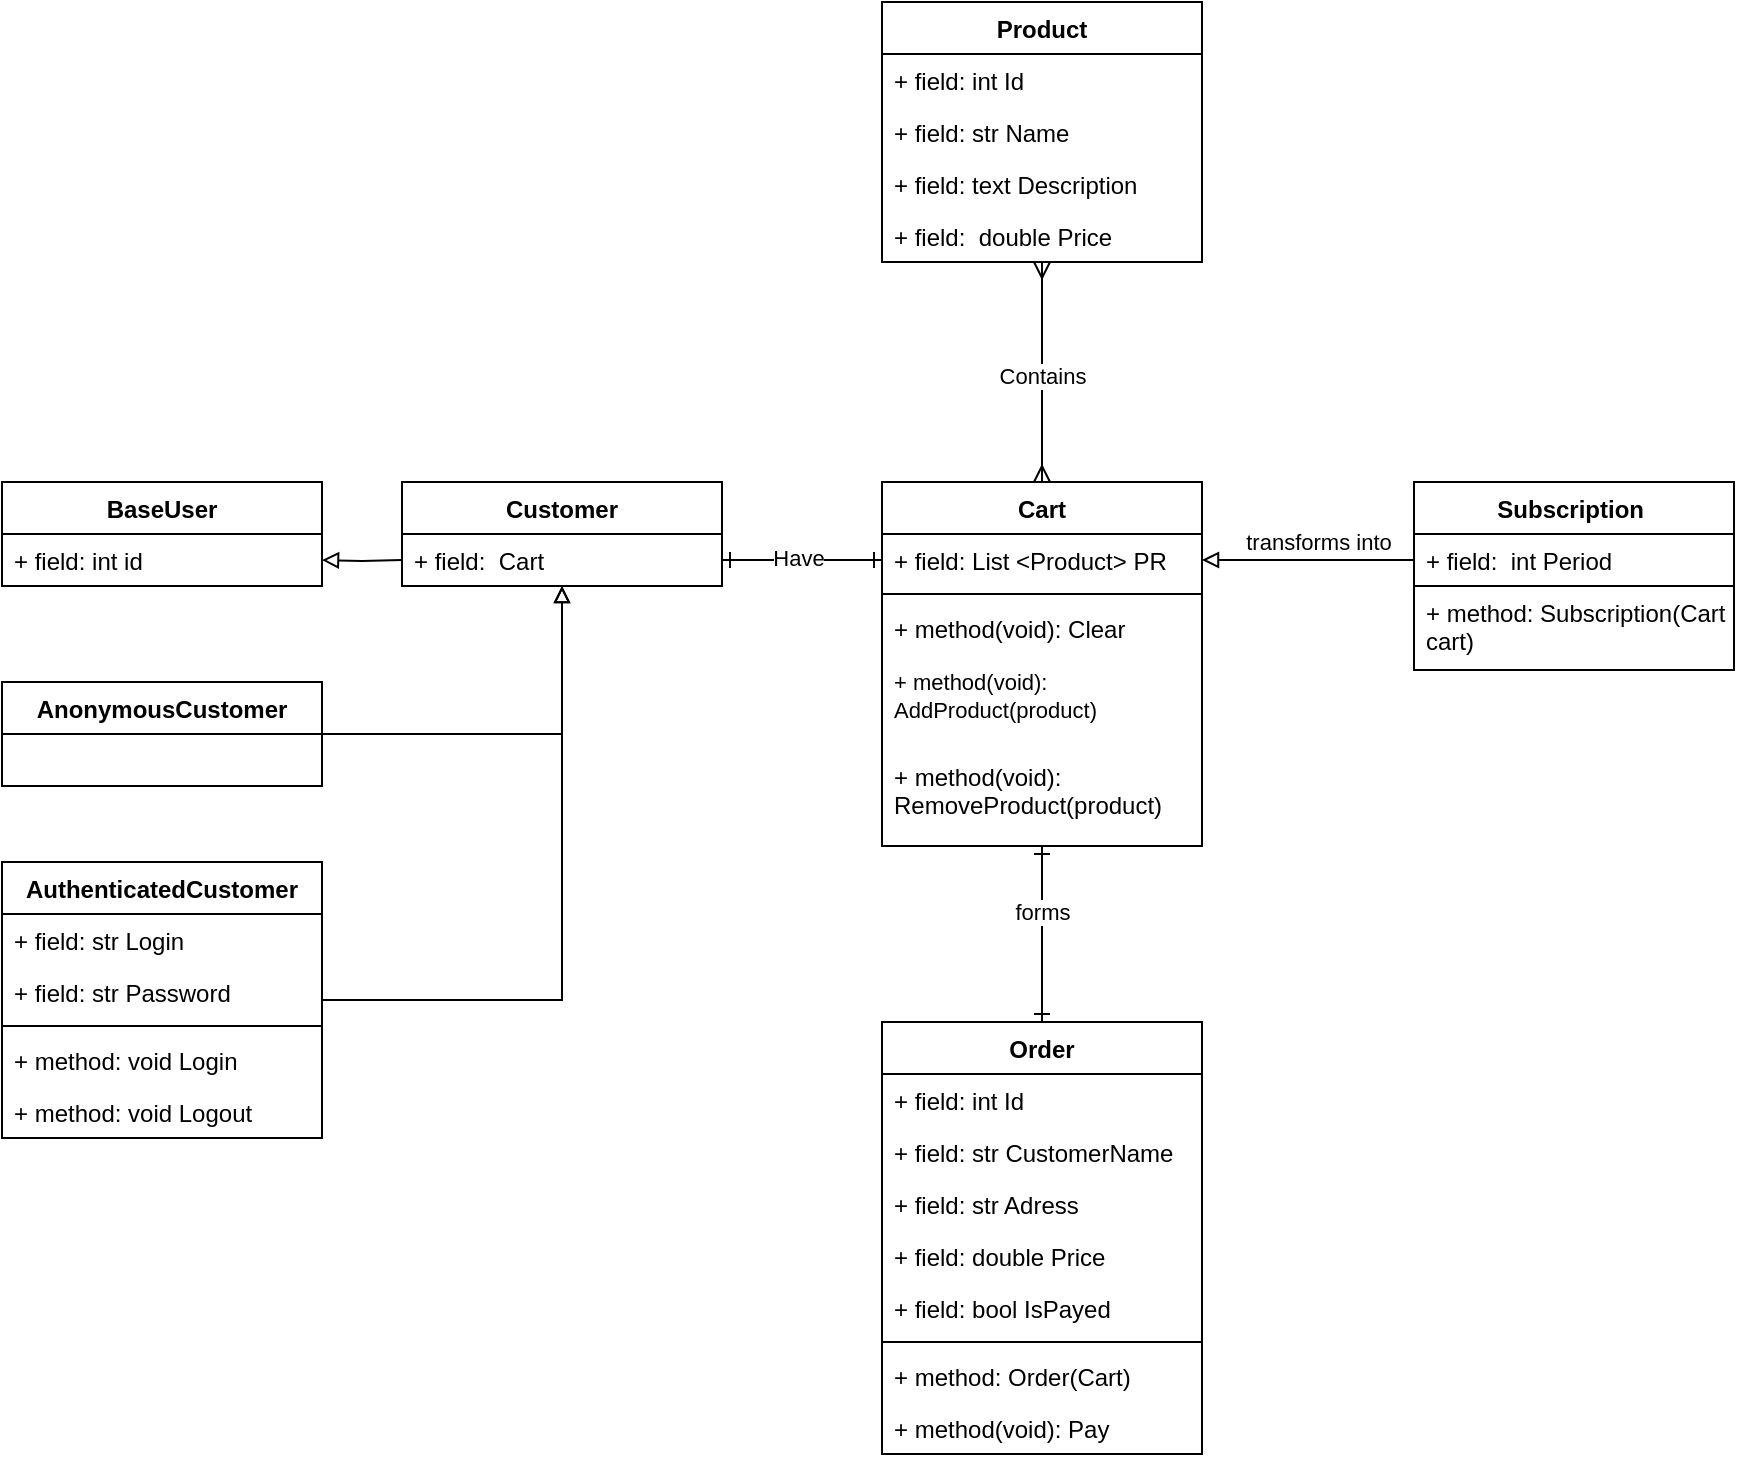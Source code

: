 <mxfile version="22.1.8" type="device">
  <diagram id="C5RBs43oDa-KdzZeNtuy" name="Page-1">
    <mxGraphModel dx="1208" dy="567" grid="1" gridSize="10" guides="1" tooltips="1" connect="1" arrows="1" fold="1" page="1" pageScale="1" pageWidth="827" pageHeight="1169" math="0" shadow="0">
      <root>
        <mxCell id="WIyWlLk6GJQsqaUBKTNV-0" />
        <mxCell id="WIyWlLk6GJQsqaUBKTNV-1" parent="WIyWlLk6GJQsqaUBKTNV-0" />
        <mxCell id="obaLVXtZODbo0t8qBfhu-56" style="edgeStyle=orthogonalEdgeStyle;rounded=0;orthogonalLoop=1;jettySize=auto;html=1;entryX=0.5;entryY=1;entryDx=0;entryDy=0;endArrow=block;endFill=0;" edge="1" parent="WIyWlLk6GJQsqaUBKTNV-1" source="obaLVXtZODbo0t8qBfhu-13" target="obaLVXtZODbo0t8qBfhu-22">
          <mxGeometry relative="1" as="geometry" />
        </mxCell>
        <mxCell id="obaLVXtZODbo0t8qBfhu-4" value="AnonymousCustomer" style="swimlane;fontStyle=1;align=center;verticalAlign=top;childLayout=stackLayout;horizontal=1;startSize=26;horizontalStack=0;resizeParent=1;resizeParentMax=0;resizeLast=0;collapsible=1;marginBottom=0;whiteSpace=wrap;html=1;" vertex="1" parent="WIyWlLk6GJQsqaUBKTNV-1">
          <mxGeometry x="114" y="360" width="160" height="52" as="geometry" />
        </mxCell>
        <mxCell id="obaLVXtZODbo0t8qBfhu-9" value="BaseUser" style="swimlane;fontStyle=1;align=center;verticalAlign=top;childLayout=stackLayout;horizontal=1;startSize=26;horizontalStack=0;resizeParent=1;resizeParentMax=0;resizeLast=0;collapsible=1;marginBottom=0;whiteSpace=wrap;html=1;" vertex="1" parent="WIyWlLk6GJQsqaUBKTNV-1">
          <mxGeometry x="114" y="260" width="160" height="52" as="geometry">
            <mxRectangle x="114" y="260" width="100" height="30" as="alternateBounds" />
          </mxGeometry>
        </mxCell>
        <mxCell id="obaLVXtZODbo0t8qBfhu-10" value="+ field: int id" style="text;strokeColor=none;fillColor=none;align=left;verticalAlign=top;spacingLeft=4;spacingRight=4;overflow=hidden;rotatable=0;points=[[0,0.5],[1,0.5]];portConstraint=eastwest;whiteSpace=wrap;html=1;" vertex="1" parent="obaLVXtZODbo0t8qBfhu-9">
          <mxGeometry y="26" width="160" height="26" as="geometry" />
        </mxCell>
        <mxCell id="obaLVXtZODbo0t8qBfhu-13" value="AuthenticatedCustomer" style="swimlane;fontStyle=1;align=center;verticalAlign=top;childLayout=stackLayout;horizontal=1;startSize=26;horizontalStack=0;resizeParent=1;resizeParentMax=0;resizeLast=0;collapsible=1;marginBottom=0;whiteSpace=wrap;html=1;" vertex="1" parent="WIyWlLk6GJQsqaUBKTNV-1">
          <mxGeometry x="114" y="450" width="160" height="138" as="geometry" />
        </mxCell>
        <mxCell id="obaLVXtZODbo0t8qBfhu-14" value="+ field: str Login" style="text;strokeColor=none;fillColor=none;align=left;verticalAlign=top;spacingLeft=4;spacingRight=4;overflow=hidden;rotatable=0;points=[[0,0.5],[1,0.5]];portConstraint=eastwest;whiteSpace=wrap;html=1;" vertex="1" parent="obaLVXtZODbo0t8qBfhu-13">
          <mxGeometry y="26" width="160" height="26" as="geometry" />
        </mxCell>
        <mxCell id="obaLVXtZODbo0t8qBfhu-15" value="+ field: str Password" style="text;strokeColor=none;fillColor=none;align=left;verticalAlign=top;spacingLeft=4;spacingRight=4;overflow=hidden;rotatable=0;points=[[0,0.5],[1,0.5]];portConstraint=eastwest;whiteSpace=wrap;html=1;" vertex="1" parent="obaLVXtZODbo0t8qBfhu-13">
          <mxGeometry y="52" width="160" height="26" as="geometry" />
        </mxCell>
        <mxCell id="obaLVXtZODbo0t8qBfhu-16" value="" style="line;strokeWidth=1;fillColor=none;align=left;verticalAlign=middle;spacingTop=-1;spacingLeft=3;spacingRight=3;rotatable=0;labelPosition=right;points=[];portConstraint=eastwest;strokeColor=inherit;" vertex="1" parent="obaLVXtZODbo0t8qBfhu-13">
          <mxGeometry y="78" width="160" height="8" as="geometry" />
        </mxCell>
        <mxCell id="obaLVXtZODbo0t8qBfhu-17" value="+ method: void Login" style="text;strokeColor=none;fillColor=none;align=left;verticalAlign=top;spacingLeft=4;spacingRight=4;overflow=hidden;rotatable=0;points=[[0,0.5],[1,0.5]];portConstraint=eastwest;whiteSpace=wrap;html=1;" vertex="1" parent="obaLVXtZODbo0t8qBfhu-13">
          <mxGeometry y="86" width="160" height="26" as="geometry" />
        </mxCell>
        <mxCell id="obaLVXtZODbo0t8qBfhu-21" value="+ method: void Logout" style="text;strokeColor=none;fillColor=none;align=left;verticalAlign=top;spacingLeft=4;spacingRight=4;overflow=hidden;rotatable=0;points=[[0,0.5],[1,0.5]];portConstraint=eastwest;whiteSpace=wrap;html=1;" vertex="1" parent="obaLVXtZODbo0t8qBfhu-13">
          <mxGeometry y="112" width="160" height="26" as="geometry" />
        </mxCell>
        <mxCell id="obaLVXtZODbo0t8qBfhu-40" style="edgeStyle=orthogonalEdgeStyle;rounded=0;orthogonalLoop=1;jettySize=auto;html=1;entryX=0;entryY=0.5;entryDx=0;entryDy=0;exitX=1;exitY=0.5;exitDx=0;exitDy=0;startArrow=ERone;startFill=0;endArrow=ERone;endFill=0;" edge="1" parent="WIyWlLk6GJQsqaUBKTNV-1">
          <mxGeometry relative="1" as="geometry">
            <mxPoint x="474" y="299" as="sourcePoint" />
            <mxPoint x="554" y="299.0" as="targetPoint" />
          </mxGeometry>
        </mxCell>
        <mxCell id="obaLVXtZODbo0t8qBfhu-41" value="Have" style="edgeLabel;html=1;align=center;verticalAlign=middle;resizable=0;points=[];" vertex="1" connectable="0" parent="obaLVXtZODbo0t8qBfhu-40">
          <mxGeometry x="-0.045" y="2" relative="1" as="geometry">
            <mxPoint y="1" as="offset" />
          </mxGeometry>
        </mxCell>
        <mxCell id="obaLVXtZODbo0t8qBfhu-22" value="Customer" style="swimlane;fontStyle=1;align=center;verticalAlign=top;childLayout=stackLayout;horizontal=1;startSize=26;horizontalStack=0;resizeParent=1;resizeParentMax=0;resizeLast=0;collapsible=1;marginBottom=0;whiteSpace=wrap;html=1;" vertex="1" parent="WIyWlLk6GJQsqaUBKTNV-1">
          <mxGeometry x="314" y="260" width="160" height="52" as="geometry">
            <mxRectangle x="314" y="260" width="100" height="30" as="alternateBounds" />
          </mxGeometry>
        </mxCell>
        <mxCell id="obaLVXtZODbo0t8qBfhu-93" value="+ field:&amp;nbsp; Cart" style="text;strokeColor=default;fillColor=none;align=left;verticalAlign=top;spacingLeft=4;spacingRight=4;overflow=hidden;rotatable=0;points=[[0,0.5],[1,0.5]];portConstraint=eastwest;whiteSpace=wrap;html=1;" vertex="1" parent="obaLVXtZODbo0t8qBfhu-22">
          <mxGeometry y="26" width="160" height="26" as="geometry" />
        </mxCell>
        <mxCell id="obaLVXtZODbo0t8qBfhu-27" style="edgeStyle=orthogonalEdgeStyle;rounded=0;orthogonalLoop=1;jettySize=auto;html=1;entryX=1;entryY=0.5;entryDx=0;entryDy=0;endArrow=block;endFill=0;" edge="1" parent="WIyWlLk6GJQsqaUBKTNV-1" target="obaLVXtZODbo0t8qBfhu-10">
          <mxGeometry relative="1" as="geometry">
            <mxPoint x="314" y="299" as="sourcePoint" />
          </mxGeometry>
        </mxCell>
        <mxCell id="obaLVXtZODbo0t8qBfhu-53" style="edgeStyle=orthogonalEdgeStyle;rounded=0;orthogonalLoop=1;jettySize=auto;html=1;entryX=0.5;entryY=0;entryDx=0;entryDy=0;exitX=0.5;exitY=1;exitDx=0;exitDy=0;endArrow=ERone;endFill=0;startArrow=ERone;startFill=0;" edge="1" parent="WIyWlLk6GJQsqaUBKTNV-1" source="obaLVXtZODbo0t8qBfhu-35" target="obaLVXtZODbo0t8qBfhu-43">
          <mxGeometry relative="1" as="geometry" />
        </mxCell>
        <mxCell id="obaLVXtZODbo0t8qBfhu-54" value="forms" style="edgeLabel;html=1;align=center;verticalAlign=middle;resizable=0;points=[];" vertex="1" connectable="0" parent="obaLVXtZODbo0t8qBfhu-53">
          <mxGeometry x="-0.253" relative="1" as="geometry">
            <mxPoint as="offset" />
          </mxGeometry>
        </mxCell>
        <mxCell id="obaLVXtZODbo0t8qBfhu-66" style="edgeStyle=orthogonalEdgeStyle;rounded=0;orthogonalLoop=1;jettySize=auto;html=1;entryX=0.5;entryY=1;entryDx=0;entryDy=0;startArrow=ERmany;startFill=0;endArrow=ERmany;endFill=0;" edge="1" parent="WIyWlLk6GJQsqaUBKTNV-1" source="obaLVXtZODbo0t8qBfhu-35" target="obaLVXtZODbo0t8qBfhu-58">
          <mxGeometry relative="1" as="geometry" />
        </mxCell>
        <mxCell id="obaLVXtZODbo0t8qBfhu-67" value="Contains" style="edgeLabel;html=1;align=center;verticalAlign=middle;resizable=0;points=[];" vertex="1" connectable="0" parent="obaLVXtZODbo0t8qBfhu-66">
          <mxGeometry x="-0.026" relative="1" as="geometry">
            <mxPoint as="offset" />
          </mxGeometry>
        </mxCell>
        <mxCell id="obaLVXtZODbo0t8qBfhu-84" style="edgeStyle=orthogonalEdgeStyle;rounded=0;orthogonalLoop=1;jettySize=auto;html=1;entryX=0;entryY=0.5;entryDx=0;entryDy=0;startArrow=block;startFill=0;endArrow=none;endFill=0;" edge="1" parent="WIyWlLk6GJQsqaUBKTNV-1">
          <mxGeometry relative="1" as="geometry">
            <mxPoint x="714.0" y="299.0" as="sourcePoint" />
            <mxPoint x="820" y="299.0" as="targetPoint" />
          </mxGeometry>
        </mxCell>
        <mxCell id="obaLVXtZODbo0t8qBfhu-85" value="transforms into" style="edgeLabel;html=1;align=center;verticalAlign=middle;resizable=0;points=[];" vertex="1" connectable="0" parent="obaLVXtZODbo0t8qBfhu-84">
          <mxGeometry x="-0.276" y="-1" relative="1" as="geometry">
            <mxPoint x="19" y="-10" as="offset" />
          </mxGeometry>
        </mxCell>
        <mxCell id="obaLVXtZODbo0t8qBfhu-35" value="Cart" style="swimlane;fontStyle=1;align=center;verticalAlign=top;childLayout=stackLayout;horizontal=1;startSize=26;horizontalStack=0;resizeParent=1;resizeParentMax=0;resizeLast=0;collapsible=1;marginBottom=0;whiteSpace=wrap;html=1;" vertex="1" parent="WIyWlLk6GJQsqaUBKTNV-1">
          <mxGeometry x="554" y="260" width="160" height="182" as="geometry" />
        </mxCell>
        <mxCell id="obaLVXtZODbo0t8qBfhu-42" value="+ field: List &amp;lt;Product&amp;gt; PR" style="text;strokeColor=none;fillColor=none;align=left;verticalAlign=top;spacingLeft=4;spacingRight=4;overflow=hidden;rotatable=0;points=[[0,0.5],[1,0.5]];portConstraint=eastwest;whiteSpace=wrap;html=1;" vertex="1" parent="obaLVXtZODbo0t8qBfhu-35">
          <mxGeometry y="26" width="160" height="26" as="geometry" />
        </mxCell>
        <mxCell id="obaLVXtZODbo0t8qBfhu-37" value="" style="line;strokeWidth=1;fillColor=none;align=left;verticalAlign=middle;spacingTop=-1;spacingLeft=3;spacingRight=3;rotatable=0;labelPosition=right;points=[];portConstraint=eastwest;strokeColor=inherit;" vertex="1" parent="obaLVXtZODbo0t8qBfhu-35">
          <mxGeometry y="52" width="160" height="8" as="geometry" />
        </mxCell>
        <mxCell id="obaLVXtZODbo0t8qBfhu-38" value="+ method(void): Clear" style="text;strokeColor=none;fillColor=none;align=left;verticalAlign=top;spacingLeft=4;spacingRight=4;overflow=hidden;rotatable=0;points=[[0,0.5],[1,0.5]];portConstraint=eastwest;whiteSpace=wrap;html=1;" vertex="1" parent="obaLVXtZODbo0t8qBfhu-35">
          <mxGeometry y="60" width="160" height="26" as="geometry" />
        </mxCell>
        <mxCell id="obaLVXtZODbo0t8qBfhu-51" value="&lt;font style=&quot;font-size: 11px;&quot;&gt;+ method(void): AddProduct(product)&lt;/font&gt;" style="text;strokeColor=none;fillColor=none;align=left;verticalAlign=top;spacingLeft=4;spacingRight=4;overflow=hidden;rotatable=0;points=[[0,0.5],[1,0.5]];portConstraint=eastwest;whiteSpace=wrap;html=1;" vertex="1" parent="obaLVXtZODbo0t8qBfhu-35">
          <mxGeometry y="86" width="160" height="48" as="geometry" />
        </mxCell>
        <mxCell id="obaLVXtZODbo0t8qBfhu-52" value="+ method(void): RemoveProduct(product)" style="text;strokeColor=none;fillColor=none;align=left;verticalAlign=top;spacingLeft=4;spacingRight=4;overflow=hidden;rotatable=0;points=[[0,0.5],[1,0.5]];portConstraint=eastwest;whiteSpace=wrap;html=1;" vertex="1" parent="obaLVXtZODbo0t8qBfhu-35">
          <mxGeometry y="134" width="160" height="48" as="geometry" />
        </mxCell>
        <mxCell id="obaLVXtZODbo0t8qBfhu-43" value="Order" style="swimlane;fontStyle=1;align=center;verticalAlign=top;childLayout=stackLayout;horizontal=1;startSize=26;horizontalStack=0;resizeParent=1;resizeParentMax=0;resizeLast=0;collapsible=1;marginBottom=0;whiteSpace=wrap;html=1;" vertex="1" parent="WIyWlLk6GJQsqaUBKTNV-1">
          <mxGeometry x="554" y="530" width="160" height="216" as="geometry" />
        </mxCell>
        <mxCell id="obaLVXtZODbo0t8qBfhu-44" value="+ field: int Id" style="text;strokeColor=none;fillColor=none;align=left;verticalAlign=top;spacingLeft=4;spacingRight=4;overflow=hidden;rotatable=0;points=[[0,0.5],[1,0.5]];portConstraint=eastwest;whiteSpace=wrap;html=1;" vertex="1" parent="obaLVXtZODbo0t8qBfhu-43">
          <mxGeometry y="26" width="160" height="26" as="geometry" />
        </mxCell>
        <mxCell id="obaLVXtZODbo0t8qBfhu-57" value="+ field: str CustomerName" style="text;strokeColor=none;fillColor=none;align=left;verticalAlign=top;spacingLeft=4;spacingRight=4;overflow=hidden;rotatable=0;points=[[0,0.5],[1,0.5]];portConstraint=eastwest;whiteSpace=wrap;html=1;" vertex="1" parent="obaLVXtZODbo0t8qBfhu-43">
          <mxGeometry y="52" width="160" height="26" as="geometry" />
        </mxCell>
        <mxCell id="obaLVXtZODbo0t8qBfhu-49" value="+ field: str Adress" style="text;strokeColor=none;fillColor=none;align=left;verticalAlign=top;spacingLeft=4;spacingRight=4;overflow=hidden;rotatable=0;points=[[0,0.5],[1,0.5]];portConstraint=eastwest;whiteSpace=wrap;html=1;" vertex="1" parent="obaLVXtZODbo0t8qBfhu-43">
          <mxGeometry y="78" width="160" height="26" as="geometry" />
        </mxCell>
        <mxCell id="obaLVXtZODbo0t8qBfhu-48" value="+ field: double Price" style="text;strokeColor=none;fillColor=none;align=left;verticalAlign=top;spacingLeft=4;spacingRight=4;overflow=hidden;rotatable=0;points=[[0,0.5],[1,0.5]];portConstraint=eastwest;whiteSpace=wrap;html=1;" vertex="1" parent="obaLVXtZODbo0t8qBfhu-43">
          <mxGeometry y="104" width="160" height="26" as="geometry" />
        </mxCell>
        <mxCell id="obaLVXtZODbo0t8qBfhu-81" value="+ field: bool IsPayed" style="text;strokeColor=none;fillColor=none;align=left;verticalAlign=top;spacingLeft=4;spacingRight=4;overflow=hidden;rotatable=0;points=[[0,0.5],[1,0.5]];portConstraint=eastwest;whiteSpace=wrap;html=1;" vertex="1" parent="obaLVXtZODbo0t8qBfhu-43">
          <mxGeometry y="130" width="160" height="26" as="geometry" />
        </mxCell>
        <mxCell id="obaLVXtZODbo0t8qBfhu-45" value="" style="line;strokeWidth=1;fillColor=none;align=left;verticalAlign=middle;spacingTop=-1;spacingLeft=3;spacingRight=3;rotatable=0;labelPosition=right;points=[];portConstraint=eastwest;strokeColor=inherit;" vertex="1" parent="obaLVXtZODbo0t8qBfhu-43">
          <mxGeometry y="156" width="160" height="8" as="geometry" />
        </mxCell>
        <mxCell id="obaLVXtZODbo0t8qBfhu-90" value="+ method: Order(Cart)" style="text;strokeColor=none;fillColor=none;align=left;verticalAlign=top;spacingLeft=4;spacingRight=4;overflow=hidden;rotatable=0;points=[[0,0.5],[1,0.5]];portConstraint=eastwest;whiteSpace=wrap;html=1;" vertex="1" parent="obaLVXtZODbo0t8qBfhu-43">
          <mxGeometry y="164" width="160" height="26" as="geometry" />
        </mxCell>
        <mxCell id="obaLVXtZODbo0t8qBfhu-46" value="+ method(void): Pay" style="text;strokeColor=none;fillColor=none;align=left;verticalAlign=top;spacingLeft=4;spacingRight=4;overflow=hidden;rotatable=0;points=[[0,0.5],[1,0.5]];portConstraint=eastwest;whiteSpace=wrap;html=1;" vertex="1" parent="obaLVXtZODbo0t8qBfhu-43">
          <mxGeometry y="190" width="160" height="26" as="geometry" />
        </mxCell>
        <mxCell id="obaLVXtZODbo0t8qBfhu-28" style="edgeStyle=orthogonalEdgeStyle;rounded=0;orthogonalLoop=1;jettySize=auto;html=1;endArrow=block;endFill=0;entryX=0.5;entryY=1;entryDx=0;entryDy=0;" edge="1" parent="WIyWlLk6GJQsqaUBKTNV-1" source="obaLVXtZODbo0t8qBfhu-4" target="obaLVXtZODbo0t8qBfhu-22">
          <mxGeometry relative="1" as="geometry">
            <mxPoint x="394" y="330" as="targetPoint" />
          </mxGeometry>
        </mxCell>
        <mxCell id="obaLVXtZODbo0t8qBfhu-58" value="Product" style="swimlane;fontStyle=1;align=center;verticalAlign=top;childLayout=stackLayout;horizontal=1;startSize=26;horizontalStack=0;resizeParent=1;resizeParentMax=0;resizeLast=0;collapsible=1;marginBottom=0;whiteSpace=wrap;html=1;" vertex="1" parent="WIyWlLk6GJQsqaUBKTNV-1">
          <mxGeometry x="554" y="20" width="160" height="130" as="geometry" />
        </mxCell>
        <mxCell id="obaLVXtZODbo0t8qBfhu-59" value="+ field: int Id" style="text;strokeColor=none;fillColor=none;align=left;verticalAlign=top;spacingLeft=4;spacingRight=4;overflow=hidden;rotatable=0;points=[[0,0.5],[1,0.5]];portConstraint=eastwest;whiteSpace=wrap;html=1;" vertex="1" parent="obaLVXtZODbo0t8qBfhu-58">
          <mxGeometry y="26" width="160" height="26" as="geometry" />
        </mxCell>
        <mxCell id="obaLVXtZODbo0t8qBfhu-62" value="+ field: str Name" style="text;strokeColor=none;fillColor=none;align=left;verticalAlign=top;spacingLeft=4;spacingRight=4;overflow=hidden;rotatable=0;points=[[0,0.5],[1,0.5]];portConstraint=eastwest;whiteSpace=wrap;html=1;" vertex="1" parent="obaLVXtZODbo0t8qBfhu-58">
          <mxGeometry y="52" width="160" height="26" as="geometry" />
        </mxCell>
        <mxCell id="obaLVXtZODbo0t8qBfhu-63" value="+ field: text Description" style="text;strokeColor=none;fillColor=none;align=left;verticalAlign=top;spacingLeft=4;spacingRight=4;overflow=hidden;rotatable=0;points=[[0,0.5],[1,0.5]];portConstraint=eastwest;whiteSpace=wrap;html=1;" vertex="1" parent="obaLVXtZODbo0t8qBfhu-58">
          <mxGeometry y="78" width="160" height="26" as="geometry" />
        </mxCell>
        <mxCell id="obaLVXtZODbo0t8qBfhu-65" value="+ field:&amp;nbsp; double Price" style="text;strokeColor=none;fillColor=none;align=left;verticalAlign=top;spacingLeft=4;spacingRight=4;overflow=hidden;rotatable=0;points=[[0,0.5],[1,0.5]];portConstraint=eastwest;whiteSpace=wrap;html=1;" vertex="1" parent="obaLVXtZODbo0t8qBfhu-58">
          <mxGeometry y="104" width="160" height="26" as="geometry" />
        </mxCell>
        <mxCell id="obaLVXtZODbo0t8qBfhu-68" value="Subscription&amp;nbsp;" style="swimlane;fontStyle=1;align=center;verticalAlign=top;childLayout=stackLayout;horizontal=1;startSize=26;horizontalStack=0;resizeParent=1;resizeParentMax=0;resizeLast=0;collapsible=1;marginBottom=0;whiteSpace=wrap;html=1;" vertex="1" parent="WIyWlLk6GJQsqaUBKTNV-1">
          <mxGeometry x="820" y="260" width="160" height="94" as="geometry" />
        </mxCell>
        <mxCell id="obaLVXtZODbo0t8qBfhu-75" value="+ field:&amp;nbsp; int Period" style="text;strokeColor=none;fillColor=none;align=left;verticalAlign=top;spacingLeft=4;spacingRight=4;overflow=hidden;rotatable=0;points=[[0,0.5],[1,0.5]];portConstraint=eastwest;whiteSpace=wrap;html=1;" vertex="1" parent="obaLVXtZODbo0t8qBfhu-68">
          <mxGeometry y="26" width="160" height="26" as="geometry" />
        </mxCell>
        <mxCell id="obaLVXtZODbo0t8qBfhu-89" value="+ method: Subscription(Cart cart)" style="text;strokeColor=default;fillColor=none;align=left;verticalAlign=top;spacingLeft=4;spacingRight=4;overflow=hidden;rotatable=0;points=[[0,0.5],[1,0.5]];portConstraint=eastwest;whiteSpace=wrap;html=1;" vertex="1" parent="obaLVXtZODbo0t8qBfhu-68">
          <mxGeometry y="52" width="160" height="42" as="geometry" />
        </mxCell>
      </root>
    </mxGraphModel>
  </diagram>
</mxfile>
